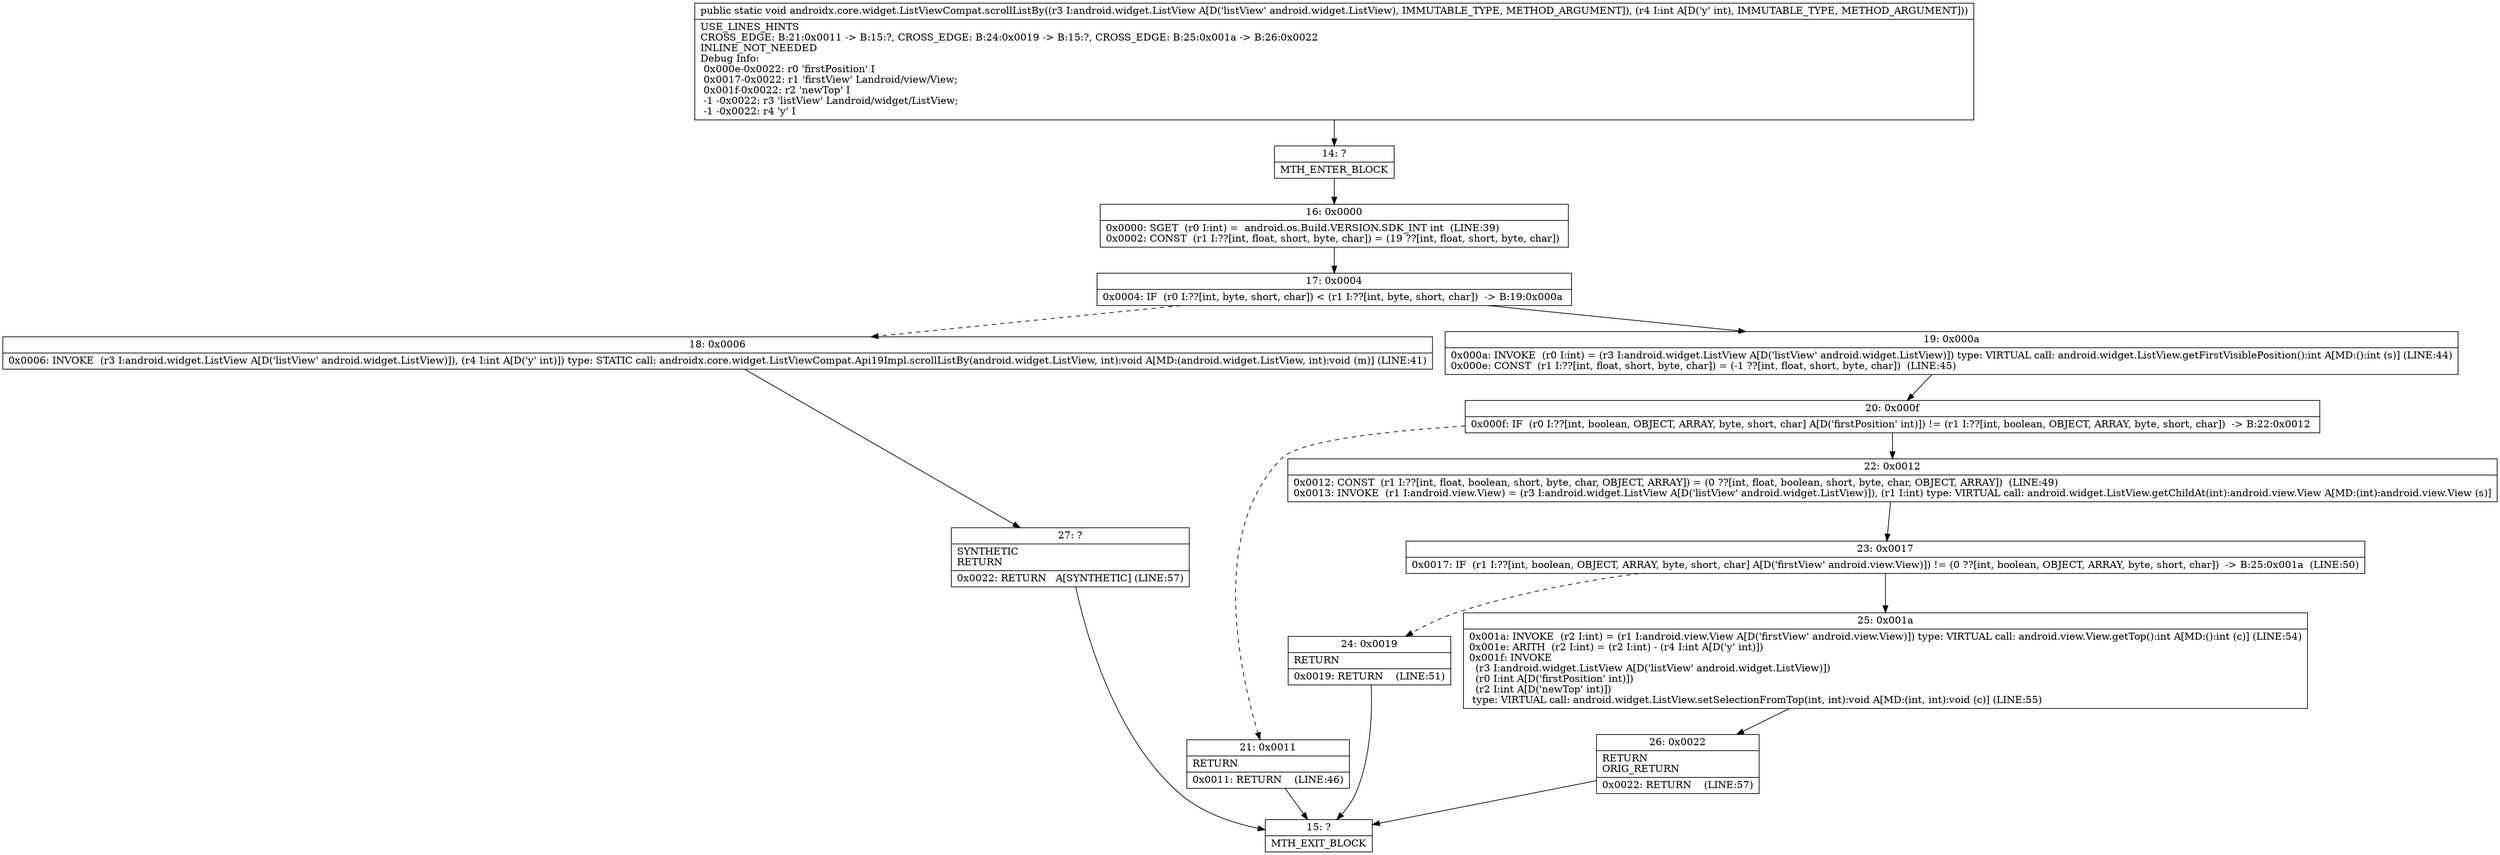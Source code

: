 digraph "CFG forandroidx.core.widget.ListViewCompat.scrollListBy(Landroid\/widget\/ListView;I)V" {
Node_14 [shape=record,label="{14\:\ ?|MTH_ENTER_BLOCK\l}"];
Node_16 [shape=record,label="{16\:\ 0x0000|0x0000: SGET  (r0 I:int) =  android.os.Build.VERSION.SDK_INT int  (LINE:39)\l0x0002: CONST  (r1 I:??[int, float, short, byte, char]) = (19 ??[int, float, short, byte, char]) \l}"];
Node_17 [shape=record,label="{17\:\ 0x0004|0x0004: IF  (r0 I:??[int, byte, short, char]) \< (r1 I:??[int, byte, short, char])  \-\> B:19:0x000a \l}"];
Node_18 [shape=record,label="{18\:\ 0x0006|0x0006: INVOKE  (r3 I:android.widget.ListView A[D('listView' android.widget.ListView)]), (r4 I:int A[D('y' int)]) type: STATIC call: androidx.core.widget.ListViewCompat.Api19Impl.scrollListBy(android.widget.ListView, int):void A[MD:(android.widget.ListView, int):void (m)] (LINE:41)\l}"];
Node_27 [shape=record,label="{27\:\ ?|SYNTHETIC\lRETURN\l|0x0022: RETURN   A[SYNTHETIC] (LINE:57)\l}"];
Node_15 [shape=record,label="{15\:\ ?|MTH_EXIT_BLOCK\l}"];
Node_19 [shape=record,label="{19\:\ 0x000a|0x000a: INVOKE  (r0 I:int) = (r3 I:android.widget.ListView A[D('listView' android.widget.ListView)]) type: VIRTUAL call: android.widget.ListView.getFirstVisiblePosition():int A[MD:():int (s)] (LINE:44)\l0x000e: CONST  (r1 I:??[int, float, short, byte, char]) = (\-1 ??[int, float, short, byte, char])  (LINE:45)\l}"];
Node_20 [shape=record,label="{20\:\ 0x000f|0x000f: IF  (r0 I:??[int, boolean, OBJECT, ARRAY, byte, short, char] A[D('firstPosition' int)]) != (r1 I:??[int, boolean, OBJECT, ARRAY, byte, short, char])  \-\> B:22:0x0012 \l}"];
Node_21 [shape=record,label="{21\:\ 0x0011|RETURN\l|0x0011: RETURN    (LINE:46)\l}"];
Node_22 [shape=record,label="{22\:\ 0x0012|0x0012: CONST  (r1 I:??[int, float, boolean, short, byte, char, OBJECT, ARRAY]) = (0 ??[int, float, boolean, short, byte, char, OBJECT, ARRAY])  (LINE:49)\l0x0013: INVOKE  (r1 I:android.view.View) = (r3 I:android.widget.ListView A[D('listView' android.widget.ListView)]), (r1 I:int) type: VIRTUAL call: android.widget.ListView.getChildAt(int):android.view.View A[MD:(int):android.view.View (s)]\l}"];
Node_23 [shape=record,label="{23\:\ 0x0017|0x0017: IF  (r1 I:??[int, boolean, OBJECT, ARRAY, byte, short, char] A[D('firstView' android.view.View)]) != (0 ??[int, boolean, OBJECT, ARRAY, byte, short, char])  \-\> B:25:0x001a  (LINE:50)\l}"];
Node_24 [shape=record,label="{24\:\ 0x0019|RETURN\l|0x0019: RETURN    (LINE:51)\l}"];
Node_25 [shape=record,label="{25\:\ 0x001a|0x001a: INVOKE  (r2 I:int) = (r1 I:android.view.View A[D('firstView' android.view.View)]) type: VIRTUAL call: android.view.View.getTop():int A[MD:():int (c)] (LINE:54)\l0x001e: ARITH  (r2 I:int) = (r2 I:int) \- (r4 I:int A[D('y' int)]) \l0x001f: INVOKE  \l  (r3 I:android.widget.ListView A[D('listView' android.widget.ListView)])\l  (r0 I:int A[D('firstPosition' int)])\l  (r2 I:int A[D('newTop' int)])\l type: VIRTUAL call: android.widget.ListView.setSelectionFromTop(int, int):void A[MD:(int, int):void (c)] (LINE:55)\l}"];
Node_26 [shape=record,label="{26\:\ 0x0022|RETURN\lORIG_RETURN\l|0x0022: RETURN    (LINE:57)\l}"];
MethodNode[shape=record,label="{public static void androidx.core.widget.ListViewCompat.scrollListBy((r3 I:android.widget.ListView A[D('listView' android.widget.ListView), IMMUTABLE_TYPE, METHOD_ARGUMENT]), (r4 I:int A[D('y' int), IMMUTABLE_TYPE, METHOD_ARGUMENT]))  | USE_LINES_HINTS\lCROSS_EDGE: B:21:0x0011 \-\> B:15:?, CROSS_EDGE: B:24:0x0019 \-\> B:15:?, CROSS_EDGE: B:25:0x001a \-\> B:26:0x0022\lINLINE_NOT_NEEDED\lDebug Info:\l  0x000e\-0x0022: r0 'firstPosition' I\l  0x0017\-0x0022: r1 'firstView' Landroid\/view\/View;\l  0x001f\-0x0022: r2 'newTop' I\l  \-1 \-0x0022: r3 'listView' Landroid\/widget\/ListView;\l  \-1 \-0x0022: r4 'y' I\l}"];
MethodNode -> Node_14;Node_14 -> Node_16;
Node_16 -> Node_17;
Node_17 -> Node_18[style=dashed];
Node_17 -> Node_19;
Node_18 -> Node_27;
Node_27 -> Node_15;
Node_19 -> Node_20;
Node_20 -> Node_21[style=dashed];
Node_20 -> Node_22;
Node_21 -> Node_15;
Node_22 -> Node_23;
Node_23 -> Node_24[style=dashed];
Node_23 -> Node_25;
Node_24 -> Node_15;
Node_25 -> Node_26;
Node_26 -> Node_15;
}

